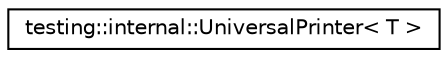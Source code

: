 digraph G
{
  edge [fontname="Helvetica",fontsize="10",labelfontname="Helvetica",labelfontsize="10"];
  node [fontname="Helvetica",fontsize="10",shape=record];
  rankdir="LR";
  Node1 [label="testing::internal::UniversalPrinter\< T \>",height=0.2,width=0.4,color="black", fillcolor="white", style="filled",URL="$classtesting_1_1internal_1_1UniversalPrinter.html"];
}
